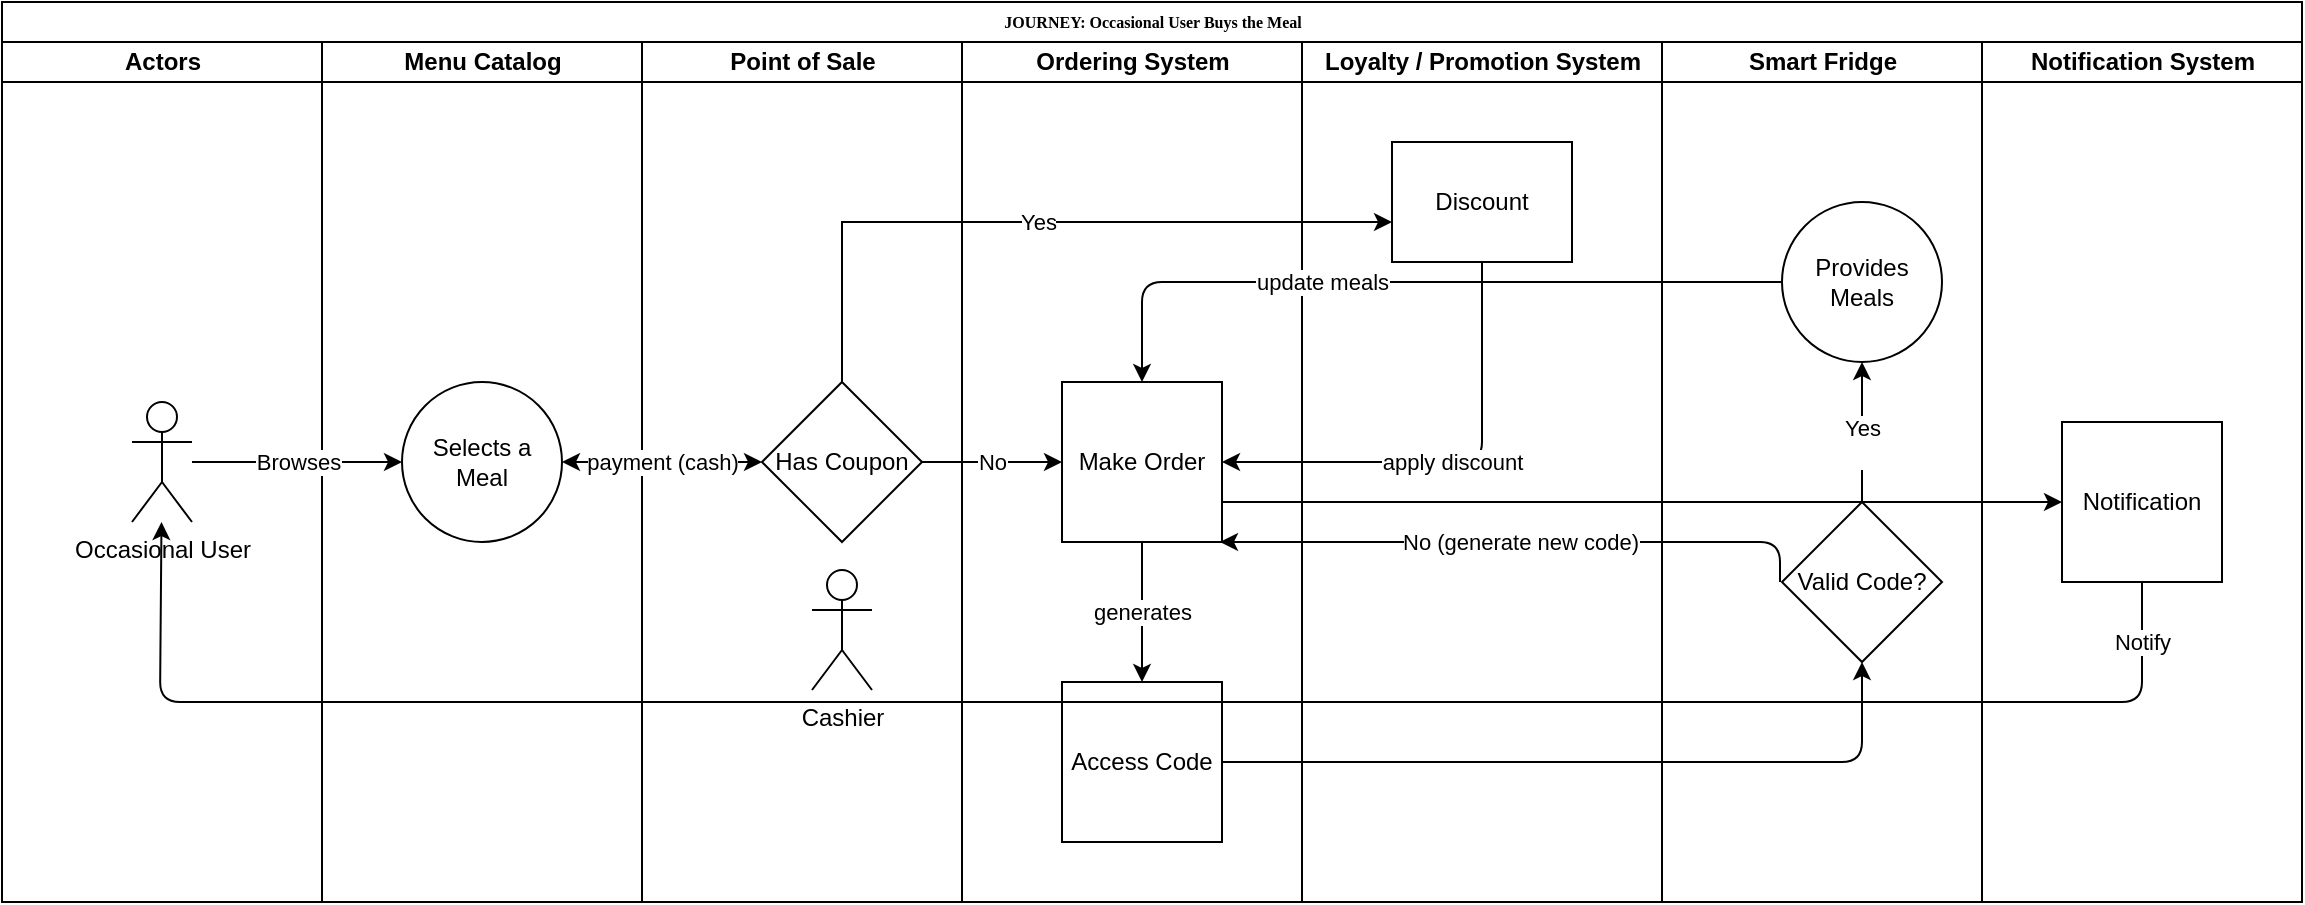 <mxfile version="13.10.1" type="github">
  <diagram name="Page-1" id="74e2e168-ea6b-b213-b513-2b3c1d86103e">
    <mxGraphModel dx="1646" dy="886" grid="1" gridSize="10" guides="1" tooltips="1" connect="1" arrows="1" fold="1" page="1" pageScale="1" pageWidth="1100" pageHeight="850" background="#ffffff" math="0" shadow="0">
      <root>
        <mxCell id="0" />
        <mxCell id="1" parent="0" />
        <mxCell id="77e6c97f196da883-1" value="JOURNEY: Occasional User Buys the Meal" style="swimlane;html=1;childLayout=stackLayout;startSize=20;rounded=0;shadow=0;labelBackgroundColor=none;strokeWidth=1;fontFamily=Verdana;fontSize=8;align=center;" parent="1" vertex="1">
          <mxGeometry x="70" y="40" width="1150" height="450" as="geometry">
            <mxRectangle x="70" y="40" width="70" height="20" as="alternateBounds" />
          </mxGeometry>
        </mxCell>
        <mxCell id="77e6c97f196da883-2" value="&lt;div&gt;Actors&lt;/div&gt;" style="swimlane;html=1;startSize=20;" parent="77e6c97f196da883-1" vertex="1">
          <mxGeometry y="20" width="160" height="430" as="geometry" />
        </mxCell>
        <mxCell id="QJ3G4-R3qcjC6Z-IzL42-3" value="Occasional User" style="shape=umlActor;verticalLabelPosition=bottom;verticalAlign=top;html=1;outlineConnect=0;" parent="77e6c97f196da883-2" vertex="1">
          <mxGeometry x="65" y="180" width="30" height="60" as="geometry" />
        </mxCell>
        <mxCell id="77e6c97f196da883-3" value="&lt;div&gt;Menu Catalog&lt;/div&gt;" style="swimlane;html=1;startSize=20;" parent="77e6c97f196da883-1" vertex="1">
          <mxGeometry x="160" y="20" width="160" height="430" as="geometry" />
        </mxCell>
        <mxCell id="QJ3G4-R3qcjC6Z-IzL42-19" value="Selects a Meal" style="ellipse;whiteSpace=wrap;html=1;aspect=fixed;" parent="77e6c97f196da883-3" vertex="1">
          <mxGeometry x="40" y="170.0" width="80" height="80" as="geometry" />
        </mxCell>
        <mxCell id="77e6c97f196da883-4" value="Point of Sale" style="swimlane;html=1;startSize=20;" parent="77e6c97f196da883-1" vertex="1">
          <mxGeometry x="320" y="20" width="160" height="430" as="geometry">
            <mxRectangle x="320" y="20" width="30" height="730" as="alternateBounds" />
          </mxGeometry>
        </mxCell>
        <mxCell id="QJ3G4-R3qcjC6Z-IzL42-20" value="&lt;div&gt;Has Coupon&lt;/div&gt;" style="rhombus;whiteSpace=wrap;html=1;" parent="77e6c97f196da883-4" vertex="1">
          <mxGeometry x="60" y="170" width="80" height="80" as="geometry" />
        </mxCell>
        <mxCell id="QJ3G4-R3qcjC6Z-IzL42-11" value="Cashier" style="shape=umlActor;verticalLabelPosition=bottom;verticalAlign=top;html=1;outlineConnect=0;" parent="77e6c97f196da883-4" vertex="1">
          <mxGeometry x="85" y="264" width="30" height="60" as="geometry" />
        </mxCell>
        <mxCell id="77e6c97f196da883-5" value="&lt;div&gt;Ordering System&lt;/div&gt;" style="swimlane;html=1;startSize=20;" parent="77e6c97f196da883-1" vertex="1">
          <mxGeometry x="480" y="20" width="170" height="430" as="geometry" />
        </mxCell>
        <mxCell id="QJ3G4-R3qcjC6Z-IzL42-29" value="&lt;div&gt;Make Order&lt;/div&gt;" style="whiteSpace=wrap;html=1;aspect=fixed;" parent="77e6c97f196da883-5" vertex="1">
          <mxGeometry x="50" y="170" width="80" height="80" as="geometry" />
        </mxCell>
        <mxCell id="QJ3G4-R3qcjC6Z-IzL42-30" value="Access Code" style="whiteSpace=wrap;html=1;aspect=fixed;" parent="77e6c97f196da883-5" vertex="1">
          <mxGeometry x="50" y="320" width="80" height="80" as="geometry" />
        </mxCell>
        <mxCell id="QJ3G4-R3qcjC6Z-IzL42-31" value="generates" style="endArrow=classic;html=1;exitX=0.5;exitY=1;exitDx=0;exitDy=0;entryX=0.5;entryY=0;entryDx=0;entryDy=0;" parent="77e6c97f196da883-5" source="QJ3G4-R3qcjC6Z-IzL42-29" target="QJ3G4-R3qcjC6Z-IzL42-30" edge="1">
          <mxGeometry width="50" height="50" relative="1" as="geometry">
            <mxPoint x="100" y="330" as="sourcePoint" />
            <mxPoint x="150" y="280" as="targetPoint" />
          </mxGeometry>
        </mxCell>
        <mxCell id="QJ3G4-R3qcjC6Z-IzL42-15" value="Browses" style="endArrow=classic;html=1;entryX=0;entryY=0.5;entryDx=0;entryDy=0;" parent="77e6c97f196da883-1" source="QJ3G4-R3qcjC6Z-IzL42-3" target="QJ3G4-R3qcjC6Z-IzL42-19" edge="1">
          <mxGeometry width="50" height="50" relative="1" as="geometry">
            <mxPoint x="530" y="310" as="sourcePoint" />
            <mxPoint x="205" y="230.0" as="targetPoint" />
          </mxGeometry>
        </mxCell>
        <mxCell id="QJ3G4-R3qcjC6Z-IzL42-21" value="payment (cash)" style="endArrow=classic;startArrow=classic;html=1;exitX=1;exitY=0.5;exitDx=0;exitDy=0;entryX=0;entryY=0.5;entryDx=0;entryDy=0;" parent="77e6c97f196da883-1" source="QJ3G4-R3qcjC6Z-IzL42-19" target="QJ3G4-R3qcjC6Z-IzL42-20" edge="1">
          <mxGeometry width="50" height="50" relative="1" as="geometry">
            <mxPoint x="530" y="330" as="sourcePoint" />
            <mxPoint x="580" y="280" as="targetPoint" />
          </mxGeometry>
        </mxCell>
        <mxCell id="77e6c97f196da883-6" value="Loyalty / Promotion System" style="swimlane;html=1;startSize=20;" parent="77e6c97f196da883-1" vertex="1">
          <mxGeometry x="650" y="20" width="180" height="430" as="geometry" />
        </mxCell>
        <mxCell id="QJ3G4-R3qcjC6Z-IzL42-40" value="&lt;div&gt;Discount&lt;/div&gt;" style="whiteSpace=wrap;html=1;" parent="77e6c97f196da883-6" vertex="1">
          <mxGeometry x="45" y="50" width="90" height="60" as="geometry" />
        </mxCell>
        <mxCell id="77e6c97f196da883-7" value="Smart Fridge" style="swimlane;html=1;startSize=20;" parent="77e6c97f196da883-1" vertex="1">
          <mxGeometry x="830" y="20" width="160" height="430" as="geometry" />
        </mxCell>
        <mxCell id="QJ3G4-R3qcjC6Z-IzL42-46" value="Valid Code?" style="rhombus;whiteSpace=wrap;html=1;" parent="77e6c97f196da883-7" vertex="1">
          <mxGeometry x="60" y="230" width="80" height="80" as="geometry" />
        </mxCell>
        <mxCell id="QJ3G4-R3qcjC6Z-IzL42-49" value="&lt;div&gt;Provides Meals&lt;br&gt;&lt;/div&gt;" style="ellipse;whiteSpace=wrap;html=1;aspect=fixed;" parent="77e6c97f196da883-7" vertex="1">
          <mxGeometry x="60" y="80" width="80" height="80" as="geometry" />
        </mxCell>
        <mxCell id="QJ3G4-R3qcjC6Z-IzL42-48" value="&lt;div&gt;Yes&lt;/div&gt;&lt;div&gt;&lt;br&gt;&lt;/div&gt;" style="endArrow=classic;html=1;exitX=0.5;exitY=0;exitDx=0;exitDy=0;entryX=0.5;entryY=1;entryDx=0;entryDy=0;" parent="77e6c97f196da883-7" source="QJ3G4-R3qcjC6Z-IzL42-46" target="QJ3G4-R3qcjC6Z-IzL42-49" edge="1">
          <mxGeometry x="-0.143" width="50" height="50" relative="1" as="geometry">
            <mxPoint x="-130" y="350" as="sourcePoint" />
            <mxPoint x="-100" y="270" as="targetPoint" />
            <Array as="points" />
            <mxPoint as="offset" />
          </mxGeometry>
        </mxCell>
        <mxCell id="QJ3G4-R3qcjC6Z-IzL42-27" value="&lt;div&gt;No&lt;/div&gt;" style="endArrow=classic;html=1;exitX=1;exitY=0.5;exitDx=0;exitDy=0;" parent="77e6c97f196da883-1" source="QJ3G4-R3qcjC6Z-IzL42-20" edge="1">
          <mxGeometry width="50" height="50" relative="1" as="geometry">
            <mxPoint x="600" y="360" as="sourcePoint" />
            <mxPoint x="530" y="230" as="targetPoint" />
          </mxGeometry>
        </mxCell>
        <mxCell id="QJ3G4-R3qcjC6Z-IzL42-33" value="" style="endArrow=classic;html=1;exitX=1;exitY=0.5;exitDx=0;exitDy=0;" parent="77e6c97f196da883-1" source="QJ3G4-R3qcjC6Z-IzL42-30" edge="1">
          <mxGeometry width="50" height="50" relative="1" as="geometry">
            <mxPoint x="800" y="250" as="sourcePoint" />
            <mxPoint x="930" y="330" as="targetPoint" />
            <Array as="points">
              <mxPoint x="930" y="380" />
            </Array>
          </mxGeometry>
        </mxCell>
        <mxCell id="QJ3G4-R3qcjC6Z-IzL42-41" value="Yes" style="edgeStyle=orthogonalEdgeStyle;rounded=0;orthogonalLoop=1;jettySize=auto;html=1;exitX=0.5;exitY=0;exitDx=0;exitDy=0;" parent="77e6c97f196da883-1" source="QJ3G4-R3qcjC6Z-IzL42-20" target="QJ3G4-R3qcjC6Z-IzL42-40" edge="1">
          <mxGeometry relative="1" as="geometry">
            <Array as="points">
              <mxPoint x="420" y="110" />
            </Array>
          </mxGeometry>
        </mxCell>
        <mxCell id="QJ3G4-R3qcjC6Z-IzL42-44" value="&lt;div&gt;apply discount&lt;/div&gt;" style="endArrow=classic;html=1;entryX=1;entryY=0.5;entryDx=0;entryDy=0;exitX=0.5;exitY=1;exitDx=0;exitDy=0;" parent="77e6c97f196da883-1" source="QJ3G4-R3qcjC6Z-IzL42-40" target="QJ3G4-R3qcjC6Z-IzL42-29" edge="1">
          <mxGeometry width="50" height="50" relative="1" as="geometry">
            <mxPoint x="730" y="190" as="sourcePoint" />
            <mxPoint x="780" y="140" as="targetPoint" />
            <Array as="points">
              <mxPoint x="740" y="230" />
            </Array>
          </mxGeometry>
        </mxCell>
        <mxCell id="QJ3G4-R3qcjC6Z-IzL42-50" value="No (generate new code)" style="endArrow=classic;html=1;exitX=0;exitY=0.5;exitDx=0;exitDy=0;entryX=1;entryY=1;entryDx=0;entryDy=0;" parent="77e6c97f196da883-1" edge="1">
          <mxGeometry width="50" height="50" relative="1" as="geometry">
            <mxPoint x="889" y="290" as="sourcePoint" />
            <mxPoint x="609" y="270" as="targetPoint" />
            <Array as="points">
              <mxPoint x="889" y="270" />
            </Array>
          </mxGeometry>
        </mxCell>
        <mxCell id="fcnhsFOALU5Ui2evHua8-1" value="update meals" style="endArrow=classic;html=1;exitX=0;exitY=0.5;exitDx=0;exitDy=0;" parent="77e6c97f196da883-1" source="QJ3G4-R3qcjC6Z-IzL42-49" target="QJ3G4-R3qcjC6Z-IzL42-29" edge="1">
          <mxGeometry x="0.243" width="50" height="50" relative="1" as="geometry">
            <mxPoint x="860" y="440" as="sourcePoint" />
            <mxPoint x="890" y="280" as="targetPoint" />
            <Array as="points">
              <mxPoint x="570" y="140" />
            </Array>
            <mxPoint as="offset" />
          </mxGeometry>
        </mxCell>
        <mxCell id="NUkEdgODAlLfZmOJLFrz-1" value="Notification System" style="swimlane;html=1;startSize=20;" vertex="1" parent="77e6c97f196da883-1">
          <mxGeometry x="990" y="20" width="160" height="430" as="geometry" />
        </mxCell>
        <mxCell id="NUkEdgODAlLfZmOJLFrz-5" value="Notification" style="whiteSpace=wrap;html=1;aspect=fixed;" vertex="1" parent="NUkEdgODAlLfZmOJLFrz-1">
          <mxGeometry x="40" y="190" width="80" height="80" as="geometry" />
        </mxCell>
        <mxCell id="NUkEdgODAlLfZmOJLFrz-6" value="" style="endArrow=classic;html=1;exitX=1;exitY=0.75;exitDx=0;exitDy=0;" edge="1" parent="77e6c97f196da883-1" source="QJ3G4-R3qcjC6Z-IzL42-29" target="NUkEdgODAlLfZmOJLFrz-5">
          <mxGeometry width="50" height="50" relative="1" as="geometry">
            <mxPoint x="740" y="230" as="sourcePoint" />
            <mxPoint x="960" y="240" as="targetPoint" />
          </mxGeometry>
        </mxCell>
        <mxCell id="NUkEdgODAlLfZmOJLFrz-7" value="&lt;div&gt;Notify&lt;/div&gt;" style="endArrow=classic;html=1;exitX=0.5;exitY=1;exitDx=0;exitDy=0;" edge="1" parent="77e6c97f196da883-1" source="NUkEdgODAlLfZmOJLFrz-5" target="QJ3G4-R3qcjC6Z-IzL42-3">
          <mxGeometry x="-0.947" width="50" height="50" relative="1" as="geometry">
            <mxPoint x="1040" y="200" as="sourcePoint" />
            <mxPoint x="80" y="290" as="targetPoint" />
            <Array as="points">
              <mxPoint x="1070" y="350" />
              <mxPoint x="79" y="350" />
            </Array>
            <mxPoint as="offset" />
          </mxGeometry>
        </mxCell>
      </root>
    </mxGraphModel>
  </diagram>
</mxfile>
